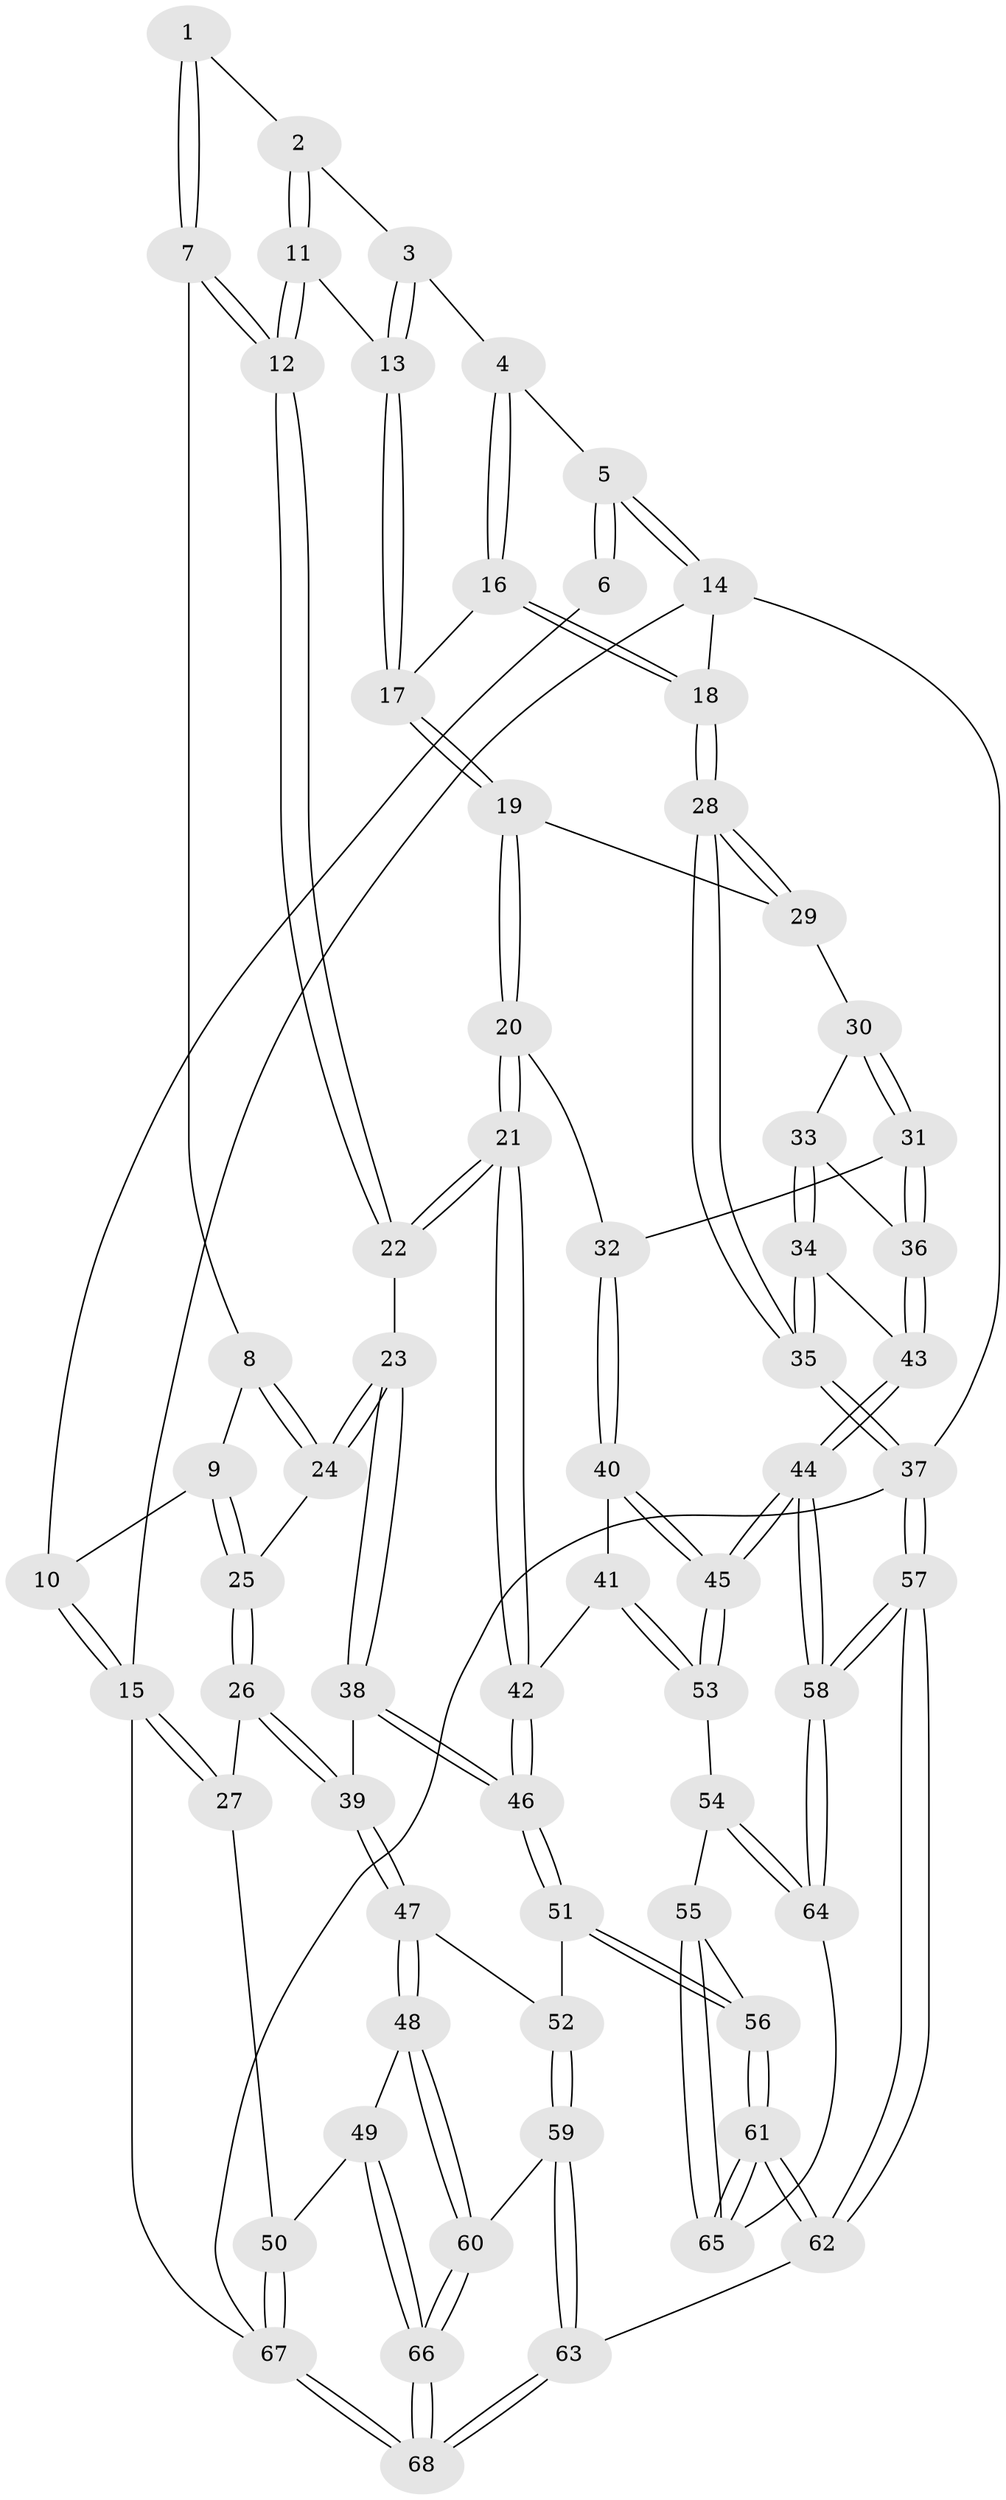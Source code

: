 // Generated by graph-tools (version 1.1) at 2025/03/03/09/25 03:03:20]
// undirected, 68 vertices, 167 edges
graph export_dot {
graph [start="1"]
  node [color=gray90,style=filled];
  1 [pos="+0.4292258594778321+0.006972380769158247"];
  2 [pos="+0.46627349505801213+0.04653372078170026"];
  3 [pos="+0.5938508624270348+0.09837703161785233"];
  4 [pos="+0.7523100268619499+0.14909820872714427"];
  5 [pos="+1+0"];
  6 [pos="+0.358305831507364+0"];
  7 [pos="+0.36421123525750154+0.32643353129975733"];
  8 [pos="+0.35862826539880777+0.32645105528528356"];
  9 [pos="+0.19829963203042103+0.2887448527958923"];
  10 [pos="+0.1651709605693376+0"];
  11 [pos="+0.5204130668934844+0.2962256485602053"];
  12 [pos="+0.4109273136452884+0.34227486980302163"];
  13 [pos="+0.5575289626626402+0.3056910400282467"];
  14 [pos="+1+0"];
  15 [pos="+0+0"];
  16 [pos="+0.716747684065576+0.3121796480246661"];
  17 [pos="+0.6944191730947479+0.34909205437697255"];
  18 [pos="+1+0.3147265006740889"];
  19 [pos="+0.6973859114063478+0.3733262347487791"];
  20 [pos="+0.616854936518867+0.5063618834014694"];
  21 [pos="+0.5161470322064866+0.5721702644740472"];
  22 [pos="+0.452748062842528+0.5389006842988985"];
  23 [pos="+0.2881124267587994+0.5694054079446614"];
  24 [pos="+0.28402810449328797+0.5567929754617551"];
  25 [pos="+0.15265480811287024+0.34412044729735514"];
  26 [pos="+0+0.47912654677033845"];
  27 [pos="+0+0.47944195638158305"];
  28 [pos="+1+0.4494561721337041"];
  29 [pos="+0.8043419895698336+0.45567028338576315"];
  30 [pos="+0.8174131457318145+0.5496625485357926"];
  31 [pos="+0.7386754058772634+0.6242469398147802"];
  32 [pos="+0.7265086671797109+0.6262120405556916"];
  33 [pos="+0.8493552746721382+0.5813260432424051"];
  34 [pos="+1+0.6538891957616109"];
  35 [pos="+1+0.6239450106870958"];
  36 [pos="+0.8121716053447617+0.6714369314836108"];
  37 [pos="+1+1"];
  38 [pos="+0.22965159403932917+0.6552859372748413"];
  39 [pos="+0.21085850085905505+0.6669897180836593"];
  40 [pos="+0.7001891450038886+0.6853760587064315"];
  41 [pos="+0.5810150886114455+0.7191507189964526"];
  42 [pos="+0.5242576307511052+0.6844230381661539"];
  43 [pos="+0.858430144993548+0.7612668147552557"];
  44 [pos="+0.817192558771613+0.8177126187332365"];
  45 [pos="+0.8054811730894642+0.8137095970308873"];
  46 [pos="+0.4487965076214887+0.7552968651191596"];
  47 [pos="+0.1902763867877141+0.7745945332307634"];
  48 [pos="+0.17068770534330283+0.8261674551130026"];
  49 [pos="+0.08390262258047111+0.8222000394437147"];
  50 [pos="+0+0.742414606816012"];
  51 [pos="+0.43451947302998006+0.8139833096003168"];
  52 [pos="+0.43439005747876724+0.8141052961258561"];
  53 [pos="+0.6339891913858171+0.8223064490799687"];
  54 [pos="+0.6248823608761224+0.8431678628716898"];
  55 [pos="+0.5899269163444868+0.8838486266226642"];
  56 [pos="+0.5539652116214677+0.9073816423416162"];
  57 [pos="+1+1"];
  58 [pos="+0.8677119253119121+1"];
  59 [pos="+0.31397203369074866+0.9963255644130977"];
  60 [pos="+0.18166762806618353+0.8566563288177649"];
  61 [pos="+0.5284519449429339+1"];
  62 [pos="+0.42322180659914005+1"];
  63 [pos="+0.3791391519649079+1"];
  64 [pos="+0.7272668993044824+0.9684877348998939"];
  65 [pos="+0.6659268686511474+0.9609713534114371"];
  66 [pos="+0+1"];
  67 [pos="+0+1"];
  68 [pos="+0+1"];
  1 -- 2;
  1 -- 7;
  1 -- 7;
  2 -- 3;
  2 -- 11;
  2 -- 11;
  3 -- 4;
  3 -- 13;
  3 -- 13;
  4 -- 5;
  4 -- 16;
  4 -- 16;
  5 -- 6;
  5 -- 6;
  5 -- 14;
  5 -- 14;
  6 -- 10;
  7 -- 8;
  7 -- 12;
  7 -- 12;
  8 -- 9;
  8 -- 24;
  8 -- 24;
  9 -- 10;
  9 -- 25;
  9 -- 25;
  10 -- 15;
  10 -- 15;
  11 -- 12;
  11 -- 12;
  11 -- 13;
  12 -- 22;
  12 -- 22;
  13 -- 17;
  13 -- 17;
  14 -- 15;
  14 -- 18;
  14 -- 37;
  15 -- 27;
  15 -- 27;
  15 -- 67;
  16 -- 17;
  16 -- 18;
  16 -- 18;
  17 -- 19;
  17 -- 19;
  18 -- 28;
  18 -- 28;
  19 -- 20;
  19 -- 20;
  19 -- 29;
  20 -- 21;
  20 -- 21;
  20 -- 32;
  21 -- 22;
  21 -- 22;
  21 -- 42;
  21 -- 42;
  22 -- 23;
  23 -- 24;
  23 -- 24;
  23 -- 38;
  23 -- 38;
  24 -- 25;
  25 -- 26;
  25 -- 26;
  26 -- 27;
  26 -- 39;
  26 -- 39;
  27 -- 50;
  28 -- 29;
  28 -- 29;
  28 -- 35;
  28 -- 35;
  29 -- 30;
  30 -- 31;
  30 -- 31;
  30 -- 33;
  31 -- 32;
  31 -- 36;
  31 -- 36;
  32 -- 40;
  32 -- 40;
  33 -- 34;
  33 -- 34;
  33 -- 36;
  34 -- 35;
  34 -- 35;
  34 -- 43;
  35 -- 37;
  35 -- 37;
  36 -- 43;
  36 -- 43;
  37 -- 57;
  37 -- 57;
  37 -- 67;
  38 -- 39;
  38 -- 46;
  38 -- 46;
  39 -- 47;
  39 -- 47;
  40 -- 41;
  40 -- 45;
  40 -- 45;
  41 -- 42;
  41 -- 53;
  41 -- 53;
  42 -- 46;
  42 -- 46;
  43 -- 44;
  43 -- 44;
  44 -- 45;
  44 -- 45;
  44 -- 58;
  44 -- 58;
  45 -- 53;
  45 -- 53;
  46 -- 51;
  46 -- 51;
  47 -- 48;
  47 -- 48;
  47 -- 52;
  48 -- 49;
  48 -- 60;
  48 -- 60;
  49 -- 50;
  49 -- 66;
  49 -- 66;
  50 -- 67;
  50 -- 67;
  51 -- 52;
  51 -- 56;
  51 -- 56;
  52 -- 59;
  52 -- 59;
  53 -- 54;
  54 -- 55;
  54 -- 64;
  54 -- 64;
  55 -- 56;
  55 -- 65;
  55 -- 65;
  56 -- 61;
  56 -- 61;
  57 -- 58;
  57 -- 58;
  57 -- 62;
  57 -- 62;
  58 -- 64;
  58 -- 64;
  59 -- 60;
  59 -- 63;
  59 -- 63;
  60 -- 66;
  60 -- 66;
  61 -- 62;
  61 -- 62;
  61 -- 65;
  61 -- 65;
  62 -- 63;
  63 -- 68;
  63 -- 68;
  64 -- 65;
  66 -- 68;
  66 -- 68;
  67 -- 68;
  67 -- 68;
}
